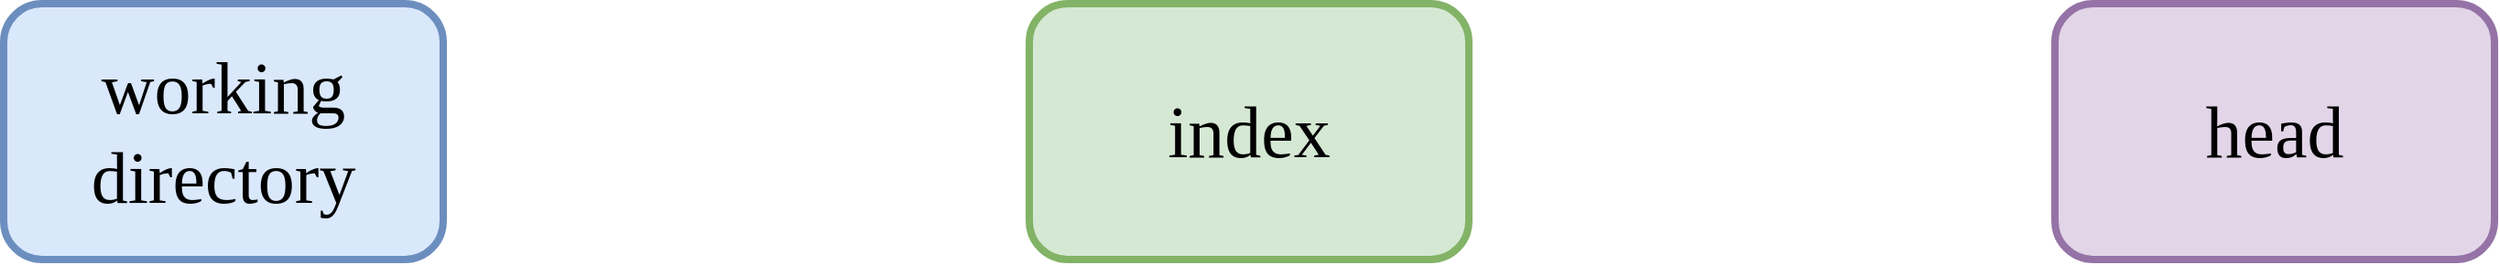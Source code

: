 <mxfile version="20.3.0" type="device" pages="2"><diagram id="XnbyPt1Ba6a-_cD6yPTI" name="overview"><mxGraphModel dx="1843" dy="1540" grid="1" gridSize="10" guides="1" tooltips="1" connect="1" arrows="1" fold="1" page="1" pageScale="1" pageWidth="1600" pageHeight="900" math="0" shadow="0"><root><mxCell id="0"/><mxCell id="1" parent="0"/><mxCell id="0Xrlvtlmyk8u8Tirxepu-1" value="&lt;font data-font-src=&quot;https://fonts.googleapis.com/css?family=Source+Sans+Pro&quot; face=&quot;Source Sans Pro&quot; style=&quot;font-size: 40px;&quot;&gt;working directory&lt;/font&gt;" style="rounded=1;whiteSpace=wrap;html=1;fillColor=#dae8fc;strokeColor=#6c8ebf;strokeWidth=4;fontSize=40;" vertex="1" parent="1"><mxGeometry x="120" y="80" width="240" height="140" as="geometry"/></mxCell><mxCell id="0Xrlvtlmyk8u8Tirxepu-2" value="&lt;font data-font-src=&quot;https://fonts.googleapis.com/css?family=Source+Sans+Pro&quot; face=&quot;Source Sans Pro&quot; style=&quot;font-size: 40px;&quot;&gt;index&lt;/font&gt;" style="rounded=1;whiteSpace=wrap;html=1;fillColor=#d5e8d4;strokeColor=#82b366;strokeWidth=4;fontSize=40;" vertex="1" parent="1"><mxGeometry x="680" y="80" width="240" height="140" as="geometry"/></mxCell><mxCell id="0Xrlvtlmyk8u8Tirxepu-3" value="&lt;font data-font-src=&quot;https://fonts.googleapis.com/css?family=Source+Sans+Pro&quot; face=&quot;Source Sans Pro&quot; style=&quot;font-size: 40px;&quot;&gt;head&lt;/font&gt;" style="rounded=1;whiteSpace=wrap;html=1;fillColor=#e1d5e7;strokeColor=#9673a6;strokeWidth=4;fontSize=40;" vertex="1" parent="1"><mxGeometry x="1240" y="80" width="240" height="140" as="geometry"/></mxCell></root></mxGraphModel></diagram><diagram id="FdFxzHRzUDxdFO1qF6LW" name="annotated"><mxGraphModel dx="2212" dy="1848" grid="1" gridSize="10" guides="1" tooltips="1" connect="1" arrows="1" fold="1" page="1" pageScale="1" pageWidth="1600" pageHeight="900" math="0" shadow="0"><root><mxCell id="0"/><mxCell id="1" parent="0"/><mxCell id="fGt11sVRm1Ryx8ghElZ4-1" style="edgeStyle=orthogonalEdgeStyle;rounded=0;orthogonalLoop=1;jettySize=auto;html=1;exitX=0.5;exitY=1;exitDx=0;exitDy=0;labelBackgroundColor=none;strokeColor=#CCCCCC;strokeWidth=5;fontFamily=Source Sans Pro;fontSource=https%3A%2F%2Ffonts.googleapis.com%2Fcss%3Ffamily%3DSource%2BSans%2BPro;fontSize=40;startArrow=none;endArrow=none;endFill=0;fillColor=#999999;startFill=0;dashed=1;" edge="1" parent="1" source="xVXm5IFy_BOQIJ4Au60O-1"><mxGeometry relative="1" as="geometry"><mxPoint x="240" y="840" as="targetPoint"/></mxGeometry></mxCell><mxCell id="xVXm5IFy_BOQIJ4Au60O-1" value="&lt;font data-font-src=&quot;https://fonts.googleapis.com/css?family=Source+Sans+Pro&quot; face=&quot;Source Sans Pro&quot; style=&quot;font-size: 40px;&quot;&gt;working directory&lt;/font&gt;" style="rounded=1;whiteSpace=wrap;html=1;fillColor=#dae8fc;strokeColor=#6c8ebf;strokeWidth=4;fontSize=40;" vertex="1" parent="1"><mxGeometry x="120" y="80" width="240" height="140" as="geometry"/></mxCell><mxCell id="fGt11sVRm1Ryx8ghElZ4-2" style="edgeStyle=orthogonalEdgeStyle;rounded=0;orthogonalLoop=1;jettySize=auto;html=1;exitX=0.5;exitY=1;exitDx=0;exitDy=0;dashed=1;labelBackgroundColor=none;strokeColor=#CCCCCC;strokeWidth=5;fontFamily=Source Sans Pro;fontSource=https%3A%2F%2Ffonts.googleapis.com%2Fcss%3Ffamily%3DSource%2BSans%2BPro;fontSize=40;startArrow=none;startFill=0;endArrow=none;endFill=0;fillColor=#999999;" edge="1" parent="1" source="xVXm5IFy_BOQIJ4Au60O-2"><mxGeometry relative="1" as="geometry"><mxPoint x="800" y="840" as="targetPoint"/></mxGeometry></mxCell><mxCell id="xVXm5IFy_BOQIJ4Au60O-2" value="&lt;font data-font-src=&quot;https://fonts.googleapis.com/css?family=Source+Sans+Pro&quot; face=&quot;Source Sans Pro&quot; style=&quot;font-size: 40px;&quot;&gt;index&lt;/font&gt;" style="rounded=1;whiteSpace=wrap;html=1;fillColor=#d5e8d4;strokeColor=#82b366;strokeWidth=4;fontSize=40;" vertex="1" parent="1"><mxGeometry x="680" y="80" width="240" height="140" as="geometry"/></mxCell><mxCell id="fGt11sVRm1Ryx8ghElZ4-3" style="edgeStyle=orthogonalEdgeStyle;rounded=0;orthogonalLoop=1;jettySize=auto;html=1;exitX=0.5;exitY=1;exitDx=0;exitDy=0;dashed=1;labelBackgroundColor=none;strokeColor=#CCCCCC;strokeWidth=5;fontFamily=Source Sans Pro;fontSource=https%3A%2F%2Ffonts.googleapis.com%2Fcss%3Ffamily%3DSource%2BSans%2BPro;fontSize=40;startArrow=none;startFill=0;endArrow=none;endFill=0;fillColor=#999999;" edge="1" parent="1" source="xVXm5IFy_BOQIJ4Au60O-3"><mxGeometry relative="1" as="geometry"><mxPoint x="1360" y="850" as="targetPoint"/></mxGeometry></mxCell><mxCell id="xVXm5IFy_BOQIJ4Au60O-3" value="&lt;font data-font-src=&quot;https://fonts.googleapis.com/css?family=Source+Sans+Pro&quot; face=&quot;Source Sans Pro&quot; style=&quot;font-size: 40px;&quot;&gt;head&lt;/font&gt;" style="rounded=1;whiteSpace=wrap;html=1;fillColor=#e1d5e7;strokeColor=#9673a6;strokeWidth=4;fontSize=40;" vertex="1" parent="1"><mxGeometry x="1240" y="80" width="240" height="140" as="geometry"/></mxCell><mxCell id="xVXm5IFy_BOQIJ4Au60O-4" value="checkout" style="shape=flexArrow;endArrow=classic;html=1;rounded=0;fontFamily=Source Sans Pro;fontSource=https%3A%2F%2Ffonts.googleapis.com%2Fcss%3Ffamily%3DSource%2BSans%2BPro;fontSize=40;strokeWidth=10;fillColor=#999999;strokeColor=#999999;labelBackgroundColor=none;spacingTop=60;" edge="1" parent="1"><mxGeometry width="50" height="50" relative="1" as="geometry"><mxPoint x="1360" y="360" as="sourcePoint"/><mxPoint x="240" y="360" as="targetPoint"/></mxGeometry></mxCell><mxCell id="xVXm5IFy_BOQIJ4Au60O-5" value="commit" style="shape=flexArrow;endArrow=none;html=1;rounded=0;fontFamily=Source Sans Pro;fontSource=https%3A%2F%2Ffonts.googleapis.com%2Fcss%3Ffamily%3DSource%2BSans%2BPro;fontSize=40;strokeWidth=10;fillColor=#999999;strokeColor=#999999;labelBackgroundColor=none;spacingTop=60;startArrow=block;endFill=0;" edge="1" parent="1"><mxGeometry width="50" height="50" relative="1" as="geometry"><mxPoint x="1360" y="730" as="sourcePoint"/><mxPoint x="800" y="730" as="targetPoint"/></mxGeometry></mxCell><mxCell id="xVXm5IFy_BOQIJ4Au60O-6" value="add" style="shape=flexArrow;endArrow=none;html=1;rounded=0;fontFamily=Source Sans Pro;fontSource=https%3A%2F%2Ffonts.googleapis.com%2Fcss%3Ffamily%3DSource%2BSans%2BPro;fontSize=40;strokeWidth=10;fillColor=#999999;strokeColor=#999999;labelBackgroundColor=none;spacingTop=60;startArrow=block;endFill=0;" edge="1" parent="1"><mxGeometry width="50" height="50" relative="1" as="geometry"><mxPoint x="800" y="550" as="sourcePoint"/><mxPoint x="240" y="550" as="targetPoint"/></mxGeometry></mxCell></root></mxGraphModel></diagram></mxfile>